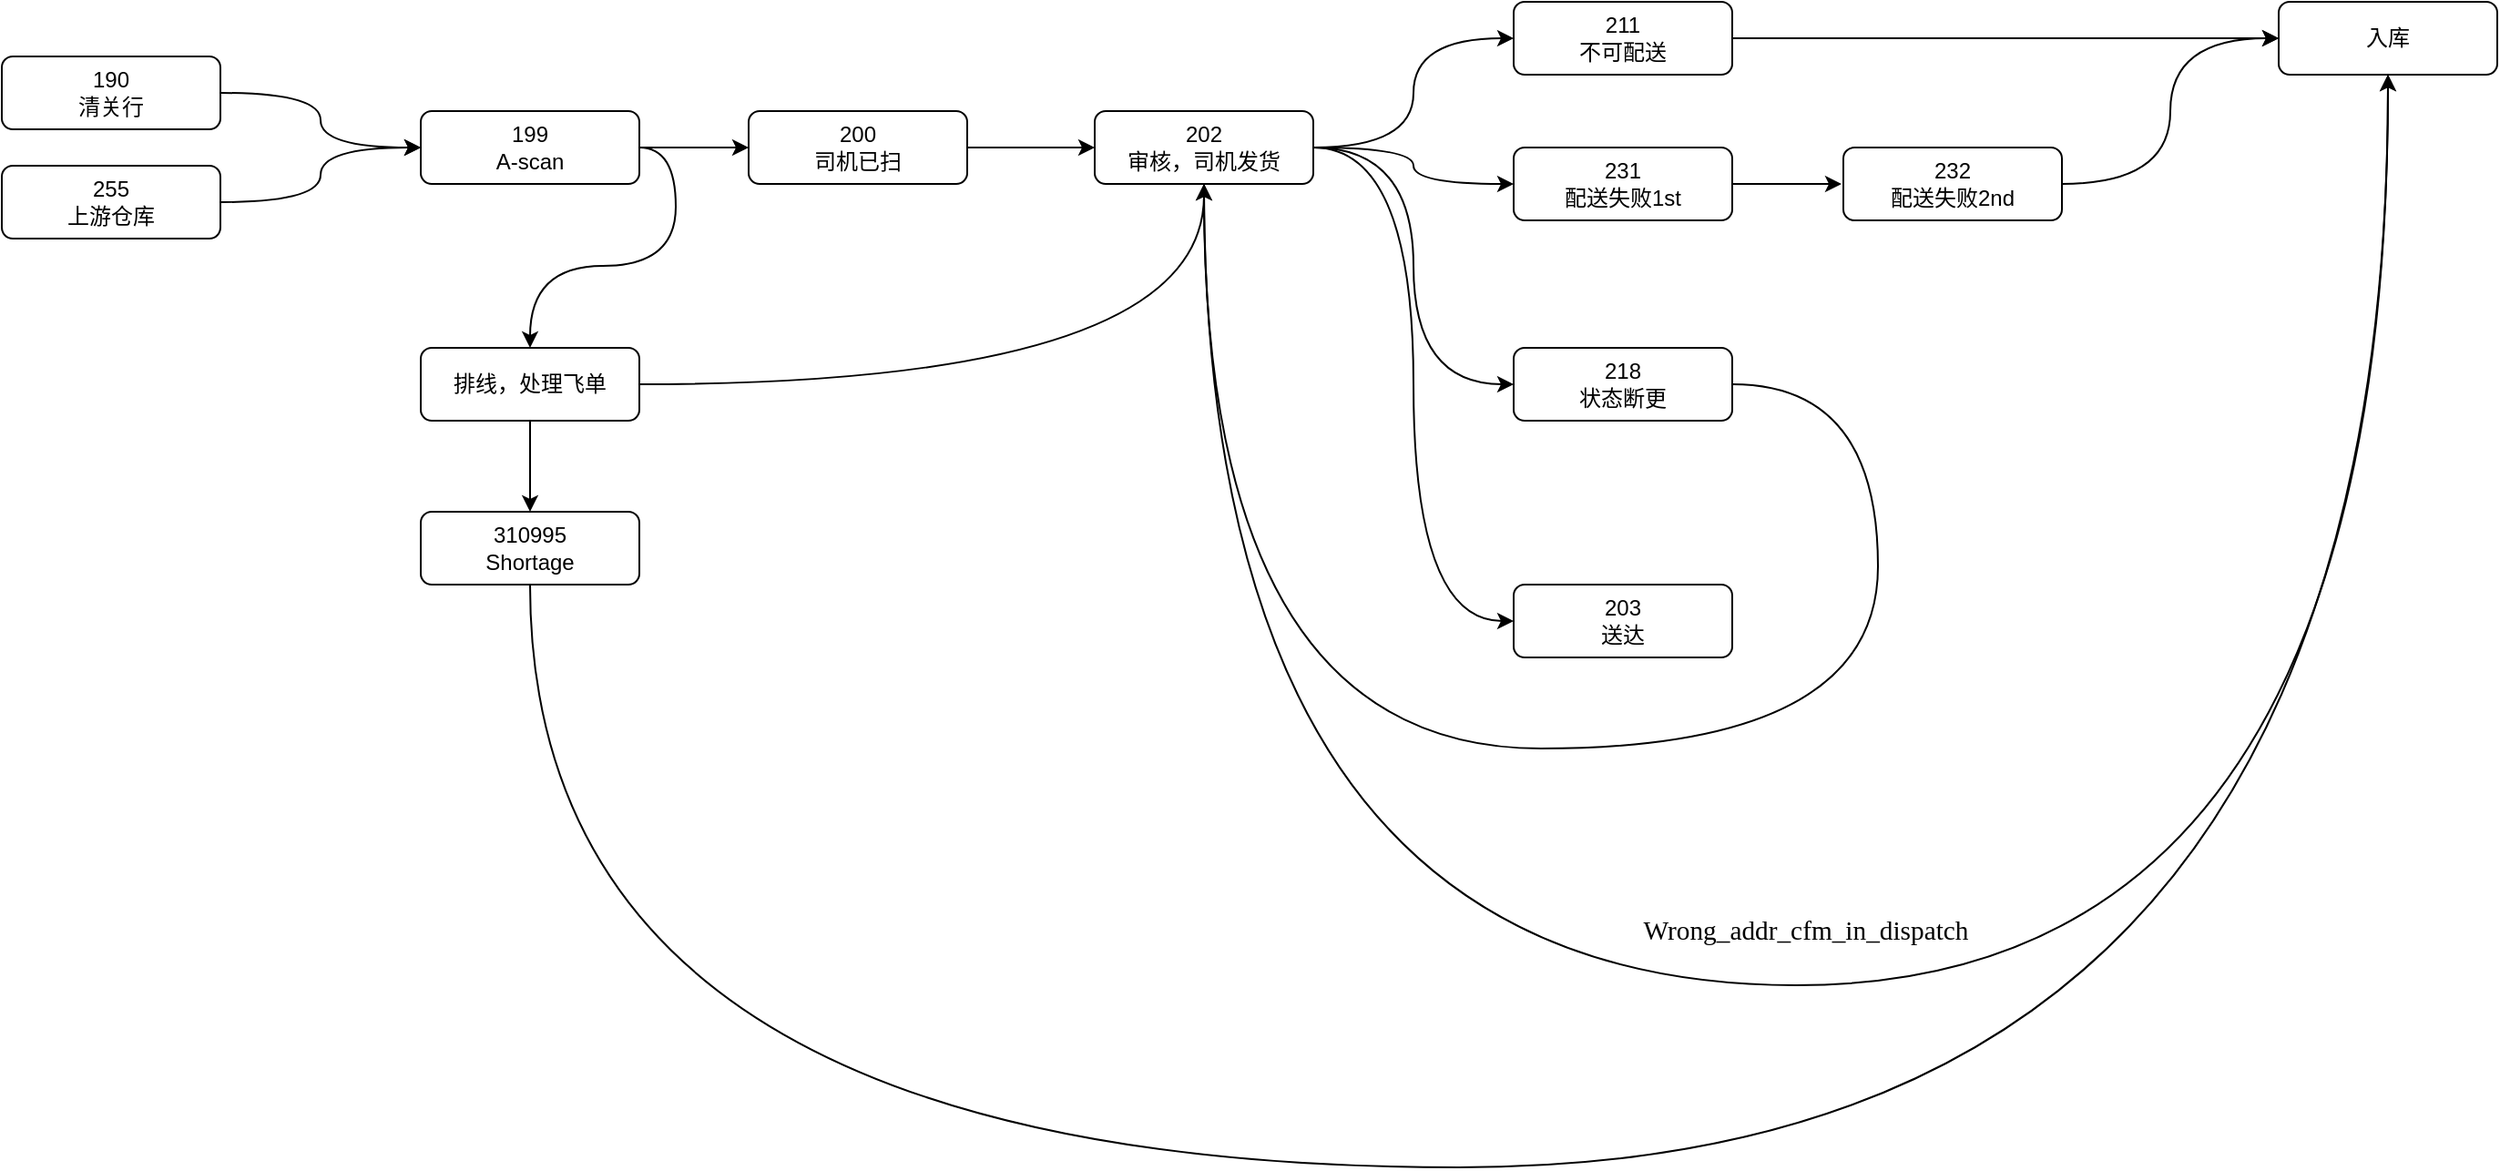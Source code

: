 <mxfile version="24.7.17">
  <diagram id="C5RBs43oDa-KdzZeNtuy" name="Page-1">
    <mxGraphModel dx="2593" dy="1638" grid="1" gridSize="10" guides="1" tooltips="1" connect="1" arrows="1" fold="1" page="1" pageScale="1" pageWidth="827" pageHeight="1169" math="0" shadow="0">
      <root>
        <mxCell id="WIyWlLk6GJQsqaUBKTNV-0" />
        <mxCell id="WIyWlLk6GJQsqaUBKTNV-1" parent="WIyWlLk6GJQsqaUBKTNV-0" />
        <mxCell id="VzRjQSMVrOHmQdl7SLVF-17" style="edgeStyle=orthogonalEdgeStyle;rounded=0;orthogonalLoop=1;jettySize=auto;html=1;exitX=1;exitY=0.5;exitDx=0;exitDy=0;entryX=0;entryY=0.5;entryDx=0;entryDy=0;curved=1;" parent="WIyWlLk6GJQsqaUBKTNV-1" source="WIyWlLk6GJQsqaUBKTNV-3" target="VzRjQSMVrOHmQdl7SLVF-6" edge="1">
          <mxGeometry relative="1" as="geometry" />
        </mxCell>
        <mxCell id="WIyWlLk6GJQsqaUBKTNV-3" value="255&lt;div&gt;上游仓库&lt;/div&gt;" style="rounded=1;whiteSpace=wrap;html=1;fontSize=12;glass=0;strokeWidth=1;shadow=0;" parent="WIyWlLk6GJQsqaUBKTNV-1" vertex="1">
          <mxGeometry x="10" y="100" width="120" height="40" as="geometry" />
        </mxCell>
        <mxCell id="VzRjQSMVrOHmQdl7SLVF-16" style="edgeStyle=orthogonalEdgeStyle;rounded=0;orthogonalLoop=1;jettySize=auto;html=1;exitX=1;exitY=0.5;exitDx=0;exitDy=0;entryX=0;entryY=0.5;entryDx=0;entryDy=0;curved=1;" parent="WIyWlLk6GJQsqaUBKTNV-1" source="VzRjQSMVrOHmQdl7SLVF-4" target="VzRjQSMVrOHmQdl7SLVF-6" edge="1">
          <mxGeometry relative="1" as="geometry" />
        </mxCell>
        <mxCell id="VzRjQSMVrOHmQdl7SLVF-4" value="190&lt;div&gt;清关行&lt;/div&gt;" style="rounded=1;whiteSpace=wrap;html=1;fontSize=12;glass=0;strokeWidth=1;shadow=0;" parent="WIyWlLk6GJQsqaUBKTNV-1" vertex="1">
          <mxGeometry x="10" y="40" width="120" height="40" as="geometry" />
        </mxCell>
        <mxCell id="VzRjQSMVrOHmQdl7SLVF-19" style="edgeStyle=orthogonalEdgeStyle;rounded=0;orthogonalLoop=1;jettySize=auto;html=1;exitX=1;exitY=0.5;exitDx=0;exitDy=0;entryX=0;entryY=0.5;entryDx=0;entryDy=0;" parent="WIyWlLk6GJQsqaUBKTNV-1" source="VzRjQSMVrOHmQdl7SLVF-5" edge="1">
          <mxGeometry relative="1" as="geometry">
            <mxPoint x="610" y="90" as="targetPoint" />
          </mxGeometry>
        </mxCell>
        <mxCell id="VzRjQSMVrOHmQdl7SLVF-5" value="200&lt;div&gt;司机已扫&lt;/div&gt;" style="rounded=1;whiteSpace=wrap;html=1;fontSize=12;glass=0;strokeWidth=1;shadow=0;" parent="WIyWlLk6GJQsqaUBKTNV-1" vertex="1">
          <mxGeometry x="420" y="70" width="120" height="40" as="geometry" />
        </mxCell>
        <mxCell id="VzRjQSMVrOHmQdl7SLVF-18" style="edgeStyle=orthogonalEdgeStyle;rounded=0;orthogonalLoop=1;jettySize=auto;html=1;exitX=1;exitY=0.5;exitDx=0;exitDy=0;entryX=0;entryY=0.5;entryDx=0;entryDy=0;" parent="WIyWlLk6GJQsqaUBKTNV-1" source="VzRjQSMVrOHmQdl7SLVF-6" target="VzRjQSMVrOHmQdl7SLVF-5" edge="1">
          <mxGeometry relative="1" as="geometry" />
        </mxCell>
        <mxCell id="VzRjQSMVrOHmQdl7SLVF-31" style="edgeStyle=orthogonalEdgeStyle;rounded=0;orthogonalLoop=1;jettySize=auto;html=1;exitX=1;exitY=0.5;exitDx=0;exitDy=0;curved=1;" parent="WIyWlLk6GJQsqaUBKTNV-1" source="VzRjQSMVrOHmQdl7SLVF-6" target="VzRjQSMVrOHmQdl7SLVF-28" edge="1">
          <mxGeometry relative="1" as="geometry" />
        </mxCell>
        <mxCell id="VzRjQSMVrOHmQdl7SLVF-6" value="199&lt;div&gt;A-scan&lt;/div&gt;" style="rounded=1;whiteSpace=wrap;html=1;fontSize=12;glass=0;strokeWidth=1;shadow=0;" parent="WIyWlLk6GJQsqaUBKTNV-1" vertex="1">
          <mxGeometry x="240" y="70" width="120" height="40" as="geometry" />
        </mxCell>
        <mxCell id="5N6ZWTq1YRqtfyxgJyt1-0" style="edgeStyle=orthogonalEdgeStyle;rounded=0;orthogonalLoop=1;jettySize=auto;html=1;exitX=1;exitY=0.5;exitDx=0;exitDy=0;entryX=0.5;entryY=1;entryDx=0;entryDy=0;curved=1;" edge="1" parent="WIyWlLk6GJQsqaUBKTNV-1" source="VzRjQSMVrOHmQdl7SLVF-8" target="VzRjQSMVrOHmQdl7SLVF-10">
          <mxGeometry relative="1" as="geometry">
            <Array as="points">
              <mxPoint x="1040" y="220" />
              <mxPoint x="1040" y="420" />
              <mxPoint x="670" y="420" />
            </Array>
          </mxGeometry>
        </mxCell>
        <mxCell id="VzRjQSMVrOHmQdl7SLVF-8" value="&lt;div&gt;218&lt;/div&gt;&lt;div&gt;状态断更&lt;/div&gt;" style="rounded=1;whiteSpace=wrap;html=1;fontSize=12;glass=0;strokeWidth=1;shadow=0;" parent="WIyWlLk6GJQsqaUBKTNV-1" vertex="1">
          <mxGeometry x="840" y="200" width="120" height="40" as="geometry" />
        </mxCell>
        <mxCell id="VzRjQSMVrOHmQdl7SLVF-21" style="edgeStyle=orthogonalEdgeStyle;rounded=0;orthogonalLoop=1;jettySize=auto;html=1;exitX=1;exitY=0.5;exitDx=0;exitDy=0;entryX=0;entryY=0.5;entryDx=0;entryDy=0;curved=1;" parent="WIyWlLk6GJQsqaUBKTNV-1" source="VzRjQSMVrOHmQdl7SLVF-10" target="VzRjQSMVrOHmQdl7SLVF-11" edge="1">
          <mxGeometry relative="1" as="geometry" />
        </mxCell>
        <mxCell id="VzRjQSMVrOHmQdl7SLVF-22" style="edgeStyle=orthogonalEdgeStyle;rounded=0;orthogonalLoop=1;jettySize=auto;html=1;exitX=1;exitY=0.5;exitDx=0;exitDy=0;entryX=0;entryY=0.5;entryDx=0;entryDy=0;curved=1;" parent="WIyWlLk6GJQsqaUBKTNV-1" source="VzRjQSMVrOHmQdl7SLVF-10" target="VzRjQSMVrOHmQdl7SLVF-12" edge="1">
          <mxGeometry relative="1" as="geometry" />
        </mxCell>
        <mxCell id="VzRjQSMVrOHmQdl7SLVF-23" style="edgeStyle=orthogonalEdgeStyle;rounded=0;orthogonalLoop=1;jettySize=auto;html=1;exitX=1;exitY=0.5;exitDx=0;exitDy=0;entryX=0;entryY=0.5;entryDx=0;entryDy=0;curved=1;" parent="WIyWlLk6GJQsqaUBKTNV-1" source="VzRjQSMVrOHmQdl7SLVF-10" target="VzRjQSMVrOHmQdl7SLVF-8" edge="1">
          <mxGeometry relative="1" as="geometry" />
        </mxCell>
        <mxCell id="VzRjQSMVrOHmQdl7SLVF-24" style="edgeStyle=orthogonalEdgeStyle;rounded=0;orthogonalLoop=1;jettySize=auto;html=1;exitX=1;exitY=0.5;exitDx=0;exitDy=0;entryX=0;entryY=0.5;entryDx=0;entryDy=0;curved=1;" parent="WIyWlLk6GJQsqaUBKTNV-1" source="VzRjQSMVrOHmQdl7SLVF-10" target="VzRjQSMVrOHmQdl7SLVF-13" edge="1">
          <mxGeometry relative="1" as="geometry" />
        </mxCell>
        <mxCell id="VzRjQSMVrOHmQdl7SLVF-40" style="edgeStyle=orthogonalEdgeStyle;rounded=0;orthogonalLoop=1;jettySize=auto;html=1;exitX=0.5;exitY=1;exitDx=0;exitDy=0;entryX=0.5;entryY=1;entryDx=0;entryDy=0;curved=1;" parent="WIyWlLk6GJQsqaUBKTNV-1" source="VzRjQSMVrOHmQdl7SLVF-10" target="VzRjQSMVrOHmQdl7SLVF-25" edge="1">
          <mxGeometry relative="1" as="geometry">
            <Array as="points">
              <mxPoint x="670" y="550" />
              <mxPoint x="1320" y="550" />
            </Array>
          </mxGeometry>
        </mxCell>
        <mxCell id="VzRjQSMVrOHmQdl7SLVF-10" value="&lt;div&gt;202&lt;/div&gt;&lt;div&gt;审核，司机发货&lt;/div&gt;" style="rounded=1;whiteSpace=wrap;html=1;fontSize=12;glass=0;strokeWidth=1;shadow=0;" parent="WIyWlLk6GJQsqaUBKTNV-1" vertex="1">
          <mxGeometry x="610" y="70" width="120" height="40" as="geometry" />
        </mxCell>
        <mxCell id="VzRjQSMVrOHmQdl7SLVF-39" style="edgeStyle=orthogonalEdgeStyle;rounded=0;orthogonalLoop=1;jettySize=auto;html=1;exitX=1;exitY=0.5;exitDx=0;exitDy=0;" parent="WIyWlLk6GJQsqaUBKTNV-1" source="VzRjQSMVrOHmQdl7SLVF-11" edge="1">
          <mxGeometry relative="1" as="geometry">
            <mxPoint x="1260" y="30" as="targetPoint" />
          </mxGeometry>
        </mxCell>
        <mxCell id="VzRjQSMVrOHmQdl7SLVF-11" value="&lt;div&gt;211&lt;/div&gt;&lt;div&gt;不可配送&lt;/div&gt;" style="rounded=1;whiteSpace=wrap;html=1;fontSize=12;glass=0;strokeWidth=1;shadow=0;" parent="WIyWlLk6GJQsqaUBKTNV-1" vertex="1">
          <mxGeometry x="840" y="10" width="120" height="40" as="geometry" />
        </mxCell>
        <mxCell id="VzRjQSMVrOHmQdl7SLVF-27" style="edgeStyle=orthogonalEdgeStyle;rounded=0;orthogonalLoop=1;jettySize=auto;html=1;exitX=1;exitY=0.5;exitDx=0;exitDy=0;" parent="WIyWlLk6GJQsqaUBKTNV-1" source="VzRjQSMVrOHmQdl7SLVF-12" edge="1">
          <mxGeometry relative="1" as="geometry">
            <mxPoint x="1020" y="110" as="targetPoint" />
          </mxGeometry>
        </mxCell>
        <mxCell id="VzRjQSMVrOHmQdl7SLVF-12" value="&lt;div&gt;231&lt;/div&gt;&lt;div&gt;配送失败1st&lt;/div&gt;" style="rounded=1;whiteSpace=wrap;html=1;fontSize=12;glass=0;strokeWidth=1;shadow=0;" parent="WIyWlLk6GJQsqaUBKTNV-1" vertex="1">
          <mxGeometry x="840" y="90" width="120" height="40" as="geometry" />
        </mxCell>
        <mxCell id="VzRjQSMVrOHmQdl7SLVF-13" value="&lt;div&gt;203&lt;/div&gt;&lt;div&gt;送达&lt;/div&gt;" style="rounded=1;whiteSpace=wrap;html=1;fontSize=12;glass=0;strokeWidth=1;shadow=0;" parent="WIyWlLk6GJQsqaUBKTNV-1" vertex="1">
          <mxGeometry x="840" y="330" width="120" height="40" as="geometry" />
        </mxCell>
        <mxCell id="VzRjQSMVrOHmQdl7SLVF-25" value="&lt;div&gt;入库&lt;/div&gt;" style="rounded=1;whiteSpace=wrap;html=1;fontSize=12;glass=0;strokeWidth=1;shadow=0;" parent="WIyWlLk6GJQsqaUBKTNV-1" vertex="1">
          <mxGeometry x="1260" y="10" width="120" height="40" as="geometry" />
        </mxCell>
        <mxCell id="VzRjQSMVrOHmQdl7SLVF-38" style="edgeStyle=orthogonalEdgeStyle;rounded=0;orthogonalLoop=1;jettySize=auto;html=1;exitX=1;exitY=0.5;exitDx=0;exitDy=0;entryX=0;entryY=0.5;entryDx=0;entryDy=0;curved=1;" parent="WIyWlLk6GJQsqaUBKTNV-1" source="VzRjQSMVrOHmQdl7SLVF-26" target="VzRjQSMVrOHmQdl7SLVF-25" edge="1">
          <mxGeometry relative="1" as="geometry" />
        </mxCell>
        <mxCell id="VzRjQSMVrOHmQdl7SLVF-26" value="&lt;div&gt;232&lt;/div&gt;&lt;div&gt;配送失败2nd&lt;/div&gt;" style="rounded=1;whiteSpace=wrap;html=1;fontSize=12;glass=0;strokeWidth=1;shadow=0;" parent="WIyWlLk6GJQsqaUBKTNV-1" vertex="1">
          <mxGeometry x="1021" y="90" width="120" height="40" as="geometry" />
        </mxCell>
        <mxCell id="VzRjQSMVrOHmQdl7SLVF-36" style="edgeStyle=orthogonalEdgeStyle;rounded=0;orthogonalLoop=1;jettySize=auto;html=1;exitX=0.5;exitY=1;exitDx=0;exitDy=0;curved=1;" parent="WIyWlLk6GJQsqaUBKTNV-1" source="VzRjQSMVrOHmQdl7SLVF-28" target="VzRjQSMVrOHmQdl7SLVF-30" edge="1">
          <mxGeometry relative="1" as="geometry" />
        </mxCell>
        <mxCell id="5N6ZWTq1YRqtfyxgJyt1-2" style="edgeStyle=orthogonalEdgeStyle;rounded=0;orthogonalLoop=1;jettySize=auto;html=1;exitX=1;exitY=0.5;exitDx=0;exitDy=0;entryX=0.5;entryY=1;entryDx=0;entryDy=0;curved=1;" edge="1" parent="WIyWlLk6GJQsqaUBKTNV-1" source="VzRjQSMVrOHmQdl7SLVF-28" target="VzRjQSMVrOHmQdl7SLVF-10">
          <mxGeometry relative="1" as="geometry" />
        </mxCell>
        <mxCell id="VzRjQSMVrOHmQdl7SLVF-28" value="排线，处理飞单" style="rounded=1;whiteSpace=wrap;html=1;fontSize=12;glass=0;strokeWidth=1;shadow=0;" parent="WIyWlLk6GJQsqaUBKTNV-1" vertex="1">
          <mxGeometry x="240" y="200" width="120" height="40" as="geometry" />
        </mxCell>
        <mxCell id="5N6ZWTq1YRqtfyxgJyt1-1" style="edgeStyle=orthogonalEdgeStyle;rounded=0;orthogonalLoop=1;jettySize=auto;html=1;exitX=0.5;exitY=1;exitDx=0;exitDy=0;entryX=0.5;entryY=1;entryDx=0;entryDy=0;curved=1;" edge="1" parent="WIyWlLk6GJQsqaUBKTNV-1" source="VzRjQSMVrOHmQdl7SLVF-30" target="VzRjQSMVrOHmQdl7SLVF-25">
          <mxGeometry relative="1" as="geometry">
            <Array as="points">
              <mxPoint x="300" y="650" />
              <mxPoint x="1320" y="650" />
            </Array>
          </mxGeometry>
        </mxCell>
        <mxCell id="VzRjQSMVrOHmQdl7SLVF-30" value="310995&lt;div&gt;Shortage&lt;/div&gt;" style="rounded=1;whiteSpace=wrap;html=1;fontSize=12;glass=0;strokeWidth=1;shadow=0;" parent="WIyWlLk6GJQsqaUBKTNV-1" vertex="1">
          <mxGeometry x="240" y="290" width="120" height="40" as="geometry" />
        </mxCell>
        <mxCell id="VzRjQSMVrOHmQdl7SLVF-41" value="&lt;p style=&quot;margin:0in;font-family:Calibri;font-size:11.0pt&quot;&gt;Wrong_addr_cfm_in_dispatch&lt;/p&gt;" style="text;html=1;align=center;verticalAlign=middle;resizable=0;points=[];autosize=1;strokeColor=none;fillColor=none;" parent="WIyWlLk6GJQsqaUBKTNV-1" vertex="1">
          <mxGeometry x="900" y="505" width="200" height="30" as="geometry" />
        </mxCell>
      </root>
    </mxGraphModel>
  </diagram>
</mxfile>
